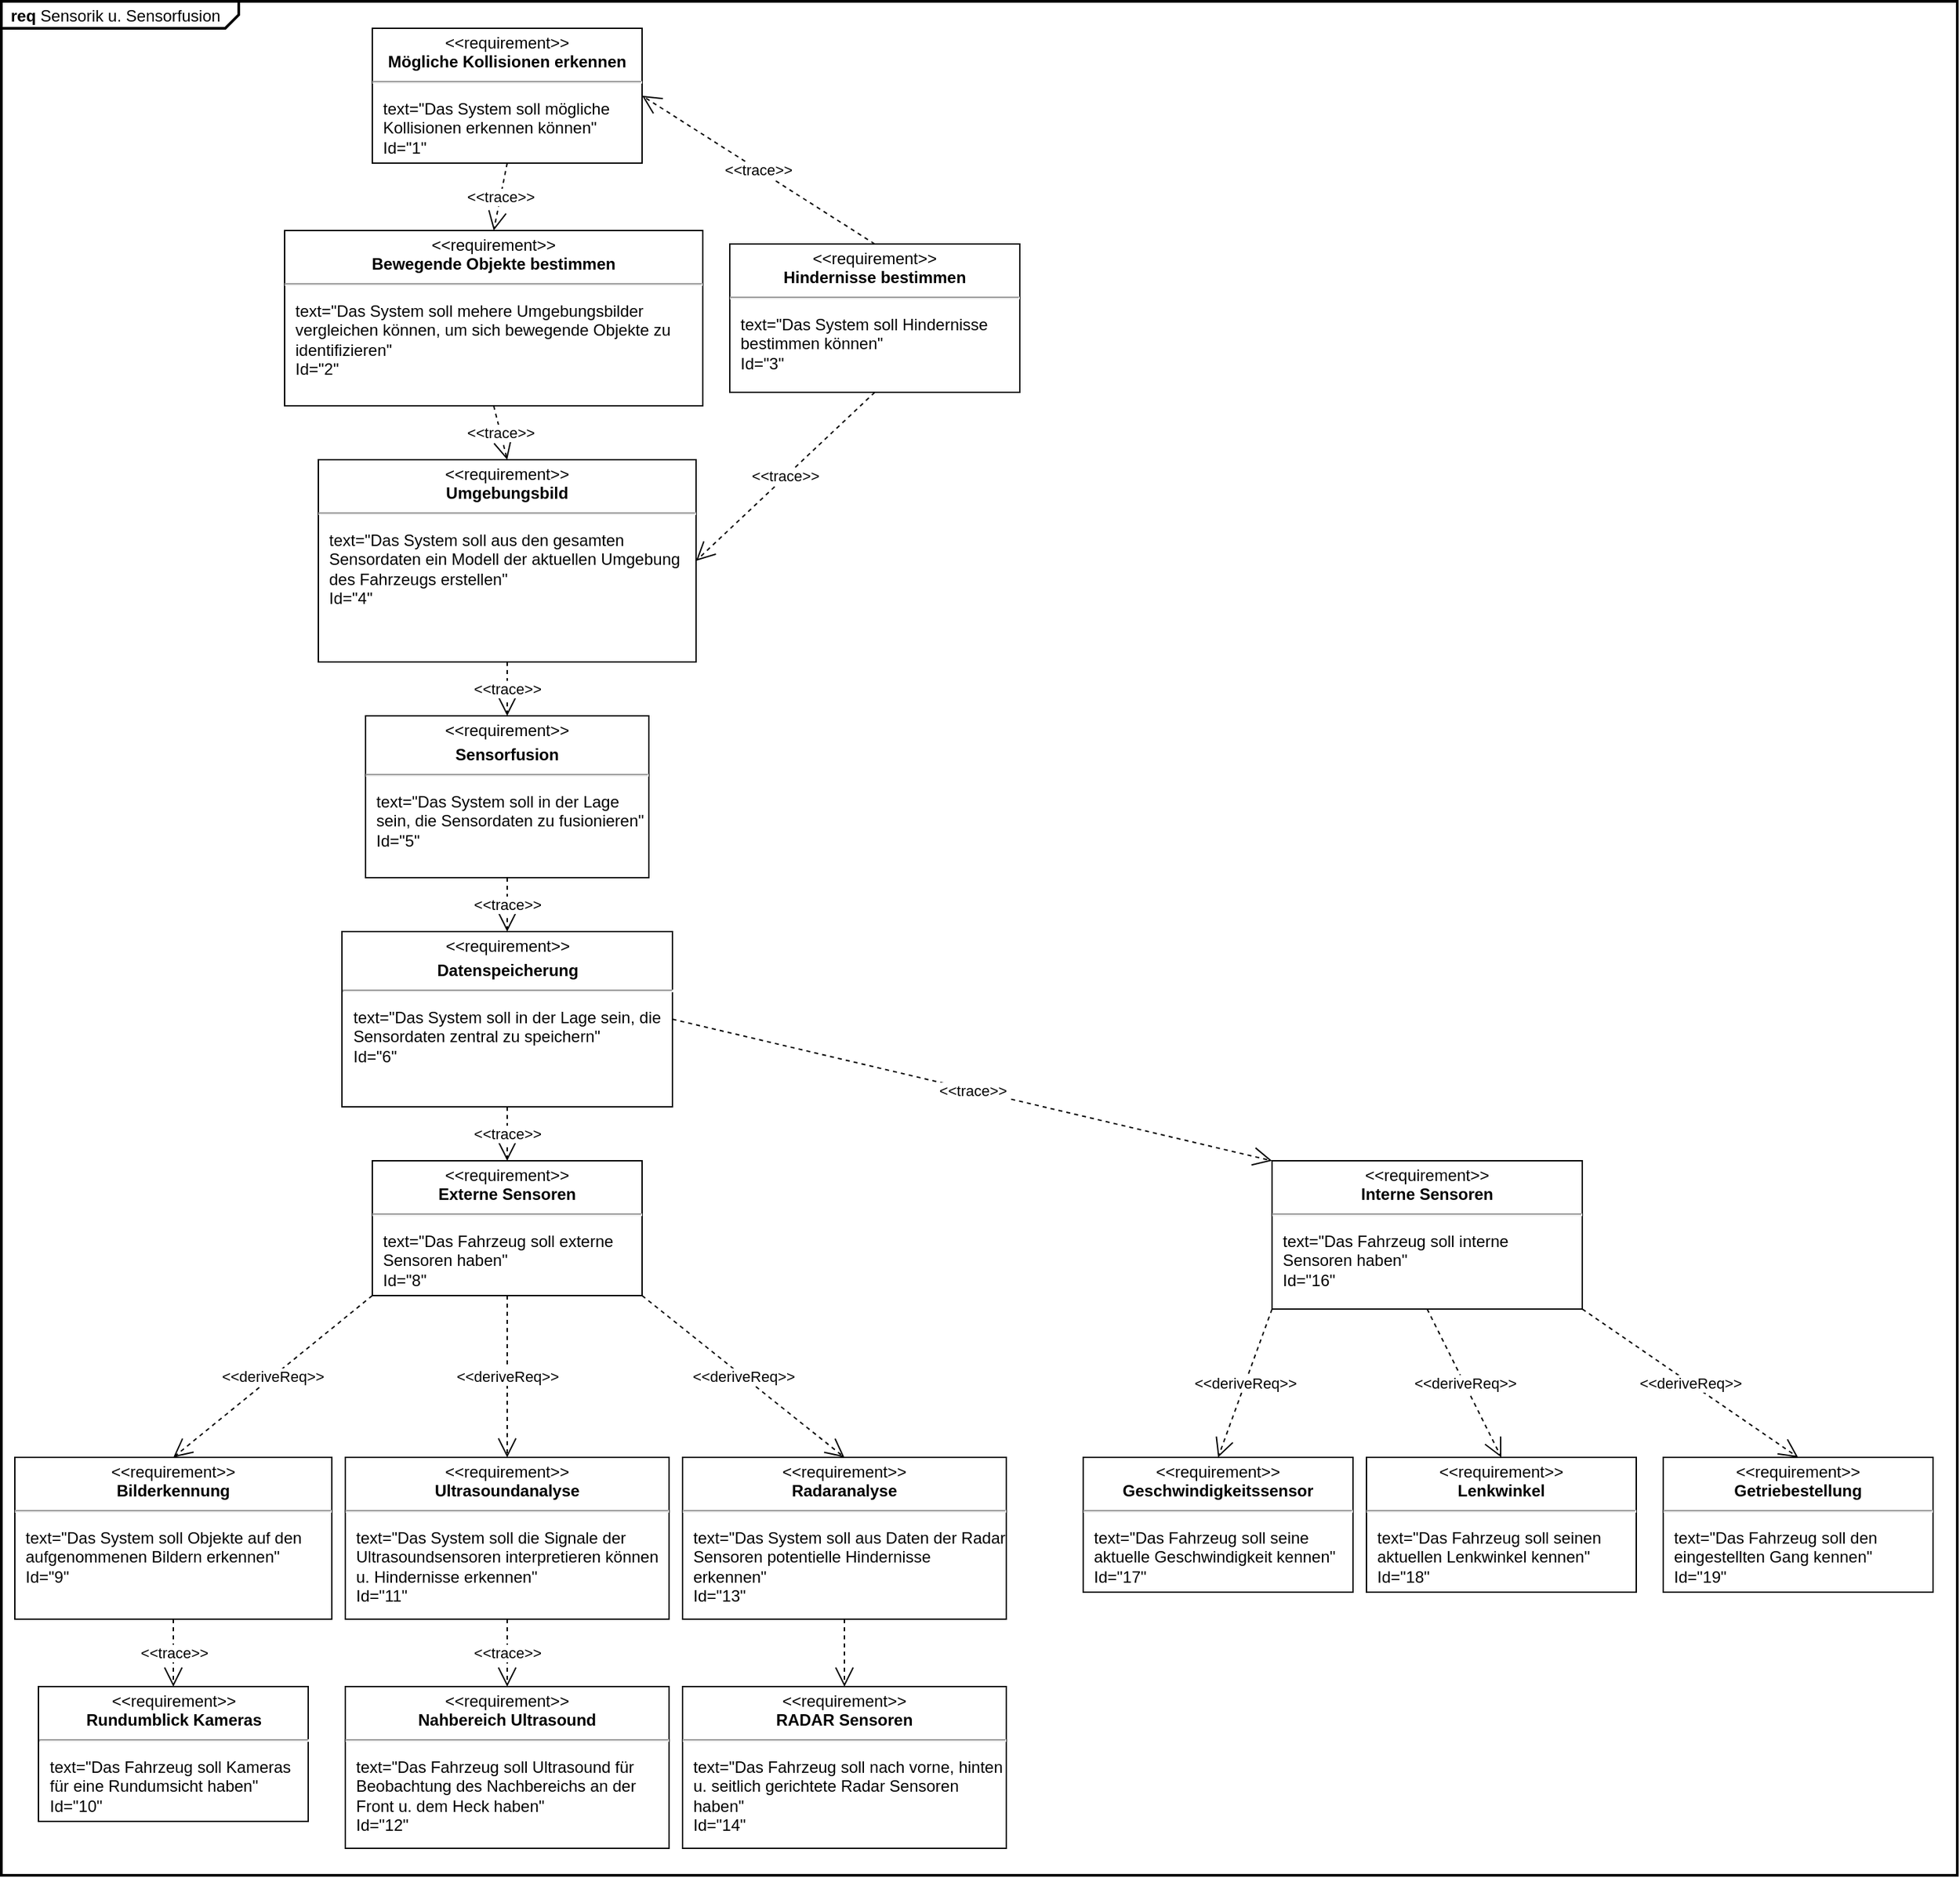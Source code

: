 <mxfile version="22.1.3" type="device">
  <diagram name="Page-1" id="cUt1Z5Ce9xikunBXRKSG">
    <mxGraphModel dx="2074" dy="2194" grid="1" gridSize="10" guides="1" tooltips="1" connect="1" arrows="1" fold="1" page="1" pageScale="1" pageWidth="850" pageHeight="1100" math="0" shadow="0">
      <root>
        <mxCell id="0" />
        <mxCell id="1" parent="0" />
        <mxCell id="ZivWDwuMXYU26zEM_INp-21" value="&lt;p style=&quot;margin:0px;margin-top:4px;margin-left:7px;text-align:left;&quot;&gt;&lt;b&gt;req&lt;/b&gt;  Sensorik u. Sensorfusion&lt;/p&gt;" style="html=1;shape=mxgraph.sysml.package;overflow=fill;labelX=176;strokeWidth=2;align=center;" parent="1" vertex="1">
          <mxGeometry x="40" y="-750" width="1450" height="1390" as="geometry" />
        </mxCell>
        <mxCell id="ZivWDwuMXYU26zEM_INp-5" value="&lt;p style=&quot;margin:0px;margin-top:4px;text-align:center;&quot;&gt;&amp;lt;&amp;lt;requirement&amp;gt;&amp;gt;&lt;br&gt;&lt;b&gt;Rundumblick Kameras&lt;/b&gt;&lt;/p&gt;&lt;hr&gt;&lt;p&gt;&lt;/p&gt;&lt;p style=&quot;margin:0px;margin-left:8px;text-align:left;&quot;&gt;text=&quot;Das Fahrzeug soll Kameras für eine Rundumsicht haben&quot;&lt;br&gt;Id=&quot;10&quot;&lt;/p&gt;" style="shape=rect;overflow=fill;html=1;whiteSpace=wrap;align=center;" parent="1" vertex="1">
          <mxGeometry x="67.5" y="500" width="200" height="100" as="geometry" />
        </mxCell>
        <mxCell id="ZivWDwuMXYU26zEM_INp-9" value="&lt;p style=&quot;margin:0px;margin-top:4px;text-align:center;&quot;&gt;&amp;lt;&amp;lt;requirement&amp;gt;&amp;gt;&lt;br&gt;&lt;b&gt;Nahbereich Ultrasound&lt;/b&gt;&lt;/p&gt;&lt;hr&gt;&lt;p&gt;&lt;/p&gt;&lt;p style=&quot;margin:0px;margin-left:8px;text-align:left;&quot;&gt;text=&quot;Das Fahrzeug soll Ultrasound für Beobachtung des Nachbereichs an der Front u. dem Heck haben&quot;&lt;br&gt;Id=&quot;12&quot;&lt;/p&gt;" style="shape=rect;overflow=fill;html=1;whiteSpace=wrap;align=center;" parent="1" vertex="1">
          <mxGeometry x="295" y="500" width="240" height="120" as="geometry" />
        </mxCell>
        <mxCell id="ZivWDwuMXYU26zEM_INp-12" value="&lt;p style=&quot;margin:0px;margin-top:4px;text-align:center;&quot;&gt;&amp;lt;&amp;lt;requirement&amp;gt;&amp;gt;&lt;br&gt;&lt;b&gt;Bilderkennung&lt;/b&gt;&lt;/p&gt;&lt;hr&gt;&lt;p&gt;&lt;/p&gt;&lt;p style=&quot;margin:0px;margin-left:8px;text-align:left;&quot;&gt;text=&quot;Das System soll Objekte auf den aufgenommenen Bildern erkennen&quot;&lt;br&gt;Id=&quot;9&quot;&lt;/p&gt;" style="shape=rect;overflow=fill;html=1;whiteSpace=wrap;align=center;" parent="1" vertex="1">
          <mxGeometry x="50" y="330" width="235" height="120" as="geometry" />
        </mxCell>
        <mxCell id="ZivWDwuMXYU26zEM_INp-13" value="&lt;p style=&quot;margin:0px;margin-top:4px;text-align:center;&quot;&gt;&amp;lt;&amp;lt;requirement&amp;gt;&amp;gt;&lt;br&gt;&lt;b&gt;Radaranalyse&lt;/b&gt;&lt;/p&gt;&lt;hr&gt;&lt;p&gt;&lt;/p&gt;&lt;p style=&quot;margin:0px;margin-left:8px;text-align:left;&quot;&gt;text=&quot;Das System soll aus Daten der Radar Sensoren potentielle Hindernisse erkennen&quot;&lt;br&gt;Id=&quot;13&quot;&lt;/p&gt;" style="shape=rect;overflow=fill;html=1;whiteSpace=wrap;align=center;" parent="1" vertex="1">
          <mxGeometry x="545" y="330" width="240" height="120" as="geometry" />
        </mxCell>
        <mxCell id="ZivWDwuMXYU26zEM_INp-14" value="&lt;p style=&quot;margin:0px;margin-top:4px;text-align:center;&quot;&gt;&amp;lt;&amp;lt;requirement&amp;gt;&amp;gt;&lt;br&gt;&lt;b&gt;Ultrasoundanalyse&lt;/b&gt;&lt;/p&gt;&lt;hr&gt;&lt;p&gt;&lt;/p&gt;&lt;p style=&quot;margin:0px;margin-left:8px;text-align:left;&quot;&gt;text=&quot;Das System soll die Signale der Ultrasoundsensoren interpretieren können u. Hindernisse erkennen&quot;&lt;br&gt;Id=&quot;11&quot;&lt;/p&gt;" style="shape=rect;overflow=fill;html=1;whiteSpace=wrap;align=center;" parent="1" vertex="1">
          <mxGeometry x="295" y="330" width="240" height="120" as="geometry" />
        </mxCell>
        <mxCell id="ZivWDwuMXYU26zEM_INp-16" value="&lt;p style=&quot;margin:0px;margin-top:4px;text-align:center;&quot;&gt;&amp;lt;&amp;lt;requirement&amp;gt;&amp;gt;&lt;br&gt;&lt;b&gt;Umgebungsbild&lt;/b&gt;&lt;/p&gt;&lt;hr&gt;&lt;p&gt;&lt;/p&gt;&lt;p style=&quot;margin:0px;margin-left:8px;text-align:left;&quot;&gt;text=&quot;Das System soll aus den gesamten Sensordaten ein Modell der aktuellen Umgebung des Fahrzeugs erstellen&quot;&lt;br&gt;Id=&quot;4&quot;&lt;/p&gt;" style="shape=rect;overflow=fill;html=1;whiteSpace=wrap;align=center;" parent="1" vertex="1">
          <mxGeometry x="275" y="-410" width="280" height="150" as="geometry" />
        </mxCell>
        <mxCell id="ZivWDwuMXYU26zEM_INp-17" value="&lt;p style=&quot;margin:0px;margin-top:4px;text-align:center;&quot;&gt;&amp;lt;&amp;lt;requirement&amp;gt;&amp;gt;&lt;br&gt;&lt;b&gt;Bewegende Objekte bestimmen&lt;/b&gt;&lt;/p&gt;&lt;hr&gt;&lt;p&gt;&lt;/p&gt;&lt;p style=&quot;margin:0px;margin-left:8px;text-align:left;&quot;&gt;text=&quot;Das System soll mehere Umgebungsbilder vergleichen können, um sich bewegende Objekte zu identifizieren&quot;&lt;br&gt;Id=&quot;2&quot;&lt;/p&gt;" style="shape=rect;overflow=fill;html=1;whiteSpace=wrap;align=center;" parent="1" vertex="1">
          <mxGeometry x="250" y="-580" width="310" height="130" as="geometry" />
        </mxCell>
        <mxCell id="ZivWDwuMXYU26zEM_INp-18" value="&lt;p style=&quot;margin:0px;margin-top:4px;text-align:center;&quot;&gt;&amp;lt;&amp;lt;requirement&amp;gt;&amp;gt;&lt;br&gt;&lt;b&gt;Mögliche Kollisionen erkennen&lt;/b&gt;&lt;/p&gt;&lt;hr&gt;&lt;p&gt;&lt;/p&gt;&lt;p style=&quot;margin:0px;margin-left:8px;text-align:left;&quot;&gt;text=&quot;Das System soll mögliche Kollisionen erkennen können&quot;&lt;br&gt;Id=&quot;1&quot;&lt;/p&gt;" style="shape=rect;overflow=fill;html=1;whiteSpace=wrap;align=center;" parent="1" vertex="1">
          <mxGeometry x="315" y="-730" width="200" height="100" as="geometry" />
        </mxCell>
        <mxCell id="ZivWDwuMXYU26zEM_INp-31" value="&amp;lt;&amp;lt;trace&amp;gt;&amp;gt;" style="endArrow=open;html=1;edgeStyle=none;endSize=12;dashed=1;rounded=0;exitX=0.5;exitY=1;exitDx=0;exitDy=0;entryX=0.5;entryY=0;entryDx=0;entryDy=0;" parent="1" source="ZivWDwuMXYU26zEM_INp-12" target="ZivWDwuMXYU26zEM_INp-5" edge="1">
          <mxGeometry x="0.002" relative="1" as="geometry">
            <mxPoint x="227" y="669" as="sourcePoint" />
            <mxPoint x="225" y="700" as="targetPoint" />
            <mxPoint as="offset" />
          </mxGeometry>
        </mxCell>
        <mxCell id="ZivWDwuMXYU26zEM_INp-32" value="&amp;lt;&amp;lt;trace&amp;gt;&amp;gt;" style="endArrow=open;html=1;edgeStyle=none;endSize=12;dashed=1;rounded=0;exitX=0.5;exitY=1;exitDx=0;exitDy=0;entryX=0.5;entryY=0;entryDx=0;entryDy=0;" parent="1" source="ZivWDwuMXYU26zEM_INp-14" target="ZivWDwuMXYU26zEM_INp-9" edge="1">
          <mxGeometry relative="1" as="geometry">
            <mxPoint x="237" y="679" as="sourcePoint" />
            <mxPoint x="235" y="710" as="targetPoint" />
          </mxGeometry>
        </mxCell>
        <mxCell id="ZivWDwuMXYU26zEM_INp-34" value="&amp;lt;&amp;lt;deriveReq&amp;gt;&amp;gt;" style="endArrow=open;html=1;edgeStyle=none;endSize=12;dashed=1;rounded=0;exitX=0;exitY=1;exitDx=0;exitDy=0;entryX=0.5;entryY=0;entryDx=0;entryDy=0;" parent="1" source="kql1UV2FeJ1EaoSSqhS6-2" target="ZivWDwuMXYU26zEM_INp-12" edge="1">
          <mxGeometry relative="1" as="geometry">
            <mxPoint x="339.5" y="30" as="sourcePoint" />
            <mxPoint x="262" y="540" as="targetPoint" />
          </mxGeometry>
        </mxCell>
        <mxCell id="ZivWDwuMXYU26zEM_INp-35" value="&amp;lt;&amp;lt;deriveReq&amp;gt;&amp;gt;" style="endArrow=open;html=1;edgeStyle=none;endSize=12;dashed=1;rounded=0;exitX=0.5;exitY=1;exitDx=0;exitDy=0;entryX=0.5;entryY=0;entryDx=0;entryDy=0;" parent="1" source="kql1UV2FeJ1EaoSSqhS6-2" target="ZivWDwuMXYU26zEM_INp-14" edge="1">
          <mxGeometry relative="1" as="geometry">
            <mxPoint x="407" y="30" as="sourcePoint" />
            <mxPoint x="272" y="550" as="targetPoint" />
          </mxGeometry>
        </mxCell>
        <mxCell id="ZivWDwuMXYU26zEM_INp-36" value="&amp;lt;&amp;lt;deriveReq&amp;gt;&amp;gt;" style="endArrow=open;html=1;edgeStyle=none;endSize=12;dashed=1;rounded=0;exitX=1;exitY=1;exitDx=0;exitDy=0;entryX=0.5;entryY=0;entryDx=0;entryDy=0;" parent="1" source="kql1UV2FeJ1EaoSSqhS6-2" target="ZivWDwuMXYU26zEM_INp-13" edge="1">
          <mxGeometry relative="1" as="geometry">
            <mxPoint x="474.5" y="30" as="sourcePoint" />
            <mxPoint x="282" y="560" as="targetPoint" />
          </mxGeometry>
        </mxCell>
        <mxCell id="ZivWDwuMXYU26zEM_INp-37" value="&amp;lt;&amp;lt;trace&amp;gt;&amp;gt;" style="endArrow=open;html=1;edgeStyle=none;endSize=12;dashed=1;rounded=0;exitX=0.5;exitY=1;exitDx=0;exitDy=0;entryX=0.5;entryY=0;entryDx=0;entryDy=0;" parent="1" source="ZivWDwuMXYU26zEM_INp-17" target="ZivWDwuMXYU26zEM_INp-16" edge="1">
          <mxGeometry relative="1" as="geometry">
            <mxPoint x="292" y="-41" as="sourcePoint" />
            <mxPoint x="290" y="-10" as="targetPoint" />
          </mxGeometry>
        </mxCell>
        <mxCell id="ZivWDwuMXYU26zEM_INp-38" value="&lt;div&gt;&amp;lt;&amp;lt;trace&amp;gt;&amp;gt;&lt;/div&gt;" style="endArrow=open;html=1;edgeStyle=none;endSize=12;dashed=1;rounded=0;exitX=0.5;exitY=1;exitDx=0;exitDy=0;entryX=0.5;entryY=0;entryDx=0;entryDy=0;" parent="1" source="ZivWDwuMXYU26zEM_INp-18" target="ZivWDwuMXYU26zEM_INp-17" edge="1">
          <mxGeometry relative="1" as="geometry">
            <mxPoint x="640" y="-700" as="sourcePoint" />
            <mxPoint x="740" y="-580" as="targetPoint" />
          </mxGeometry>
        </mxCell>
        <mxCell id="ZivWDwuMXYU26zEM_INp-39" value="&lt;p style=&quot;margin:0px;margin-top:4px;text-align:center;&quot;&gt;&amp;lt;&amp;lt;requirement&amp;gt;&amp;gt;&lt;br&gt;&lt;b&gt;Hindernisse bestimmen&lt;/b&gt;&lt;/p&gt;&lt;hr&gt;&lt;p&gt;&lt;/p&gt;&lt;p style=&quot;margin:0px;margin-left:8px;text-align:left;&quot;&gt;text=&quot;Das System soll Hindernisse bestimmen können&quot;&lt;br&gt;Id=&quot;3&quot;&lt;/p&gt;" style="shape=rect;overflow=fill;html=1;whiteSpace=wrap;align=center;" parent="1" vertex="1">
          <mxGeometry x="580" y="-570" width="215" height="110" as="geometry" />
        </mxCell>
        <mxCell id="ZivWDwuMXYU26zEM_INp-40" value="&amp;lt;&amp;lt;trace&amp;gt;&amp;gt;" style="endArrow=open;html=1;edgeStyle=none;endSize=12;dashed=1;rounded=0;exitX=0.5;exitY=0;exitDx=0;exitDy=0;entryX=1;entryY=0.5;entryDx=0;entryDy=0;" parent="1" source="ZivWDwuMXYU26zEM_INp-39" target="ZivWDwuMXYU26zEM_INp-18" edge="1">
          <mxGeometry relative="1" as="geometry">
            <mxPoint x="425" y="-910" as="sourcePoint" />
            <mxPoint x="425" y="-860" as="targetPoint" />
          </mxGeometry>
        </mxCell>
        <mxCell id="ZivWDwuMXYU26zEM_INp-42" value="&amp;lt;&amp;lt;trace&amp;gt;&amp;gt;" style="endArrow=open;html=1;edgeStyle=none;endSize=12;dashed=1;rounded=0;exitX=0.5;exitY=1;exitDx=0;exitDy=0;entryX=1;entryY=0.5;entryDx=0;entryDy=0;" parent="1" source="ZivWDwuMXYU26zEM_INp-39" target="ZivWDwuMXYU26zEM_INp-16" edge="1">
          <mxGeometry relative="1" as="geometry">
            <mxPoint x="445" y="-890" as="sourcePoint" />
            <mxPoint x="445" y="-840" as="targetPoint" />
          </mxGeometry>
        </mxCell>
        <mxCell id="ZivWDwuMXYU26zEM_INp-43" value="&lt;p style=&quot;margin:0px;margin-top:4px;text-align:center;&quot;&gt;&amp;lt;&amp;lt;requirement&amp;gt;&amp;gt;&lt;br&gt;&lt;b&gt;Getriebestellung&lt;/b&gt;&lt;/p&gt;&lt;hr&gt;&lt;p&gt;&lt;/p&gt;&lt;p style=&quot;margin:0px;margin-left:8px;text-align:left;&quot;&gt;text=&quot;Das Fahrzeug soll den eingestellten Gang kennen&quot;&lt;br&gt;Id=&quot;19&quot;&lt;/p&gt;" style="shape=rect;overflow=fill;html=1;whiteSpace=wrap;align=center;" parent="1" vertex="1">
          <mxGeometry x="1272" y="330" width="200" height="100" as="geometry" />
        </mxCell>
        <mxCell id="ZivWDwuMXYU26zEM_INp-44" value="&lt;p style=&quot;margin:0px;margin-top:4px;text-align:center;&quot;&gt;&amp;lt;&amp;lt;requirement&amp;gt;&amp;gt;&lt;br&gt;&lt;b&gt;Geschwindigkeitssensor&lt;/b&gt;&lt;/p&gt;&lt;hr&gt;&lt;p&gt;&lt;/p&gt;&lt;p style=&quot;margin:0px;margin-left:8px;text-align:left;&quot;&gt;text=&quot;Das Fahrzeug soll seine aktuelle Geschwindigkeit kennen&quot;&lt;br&gt;Id=&quot;17&quot;&lt;/p&gt;" style="shape=rect;overflow=fill;html=1;whiteSpace=wrap;align=center;" parent="1" vertex="1">
          <mxGeometry x="842" y="330" width="200" height="100" as="geometry" />
        </mxCell>
        <mxCell id="ZivWDwuMXYU26zEM_INp-45" value="&lt;p style=&quot;margin:0px;margin-top:4px;text-align:center;&quot;&gt;&amp;lt;&amp;lt;requirement&amp;gt;&amp;gt;&lt;br&gt;&lt;b&gt;Lenkwinkel&lt;/b&gt;&lt;/p&gt;&lt;hr&gt;&lt;p&gt;&lt;/p&gt;&lt;p style=&quot;margin:0px;margin-left:8px;text-align:left;&quot;&gt;text=&quot;Das Fahrzeug soll seinen aktuellen Lenkwinkel kennen&quot;&lt;br&gt;Id=&quot;18&quot;&lt;/p&gt;" style="shape=rect;overflow=fill;html=1;whiteSpace=wrap;align=center;" parent="1" vertex="1">
          <mxGeometry x="1052" y="330" width="200" height="100" as="geometry" />
        </mxCell>
        <mxCell id="kql1UV2FeJ1EaoSSqhS6-1" value="&lt;p style=&quot;margin:0px;margin-top:4px;text-align:center;&quot;&gt;&amp;lt;&amp;lt;requirement&amp;gt;&amp;gt;&lt;br&gt;&lt;b&gt;Interne Sensoren&lt;/b&gt;&lt;/p&gt;&lt;hr&gt;&lt;p&gt;&lt;/p&gt;&lt;p style=&quot;margin:0px;margin-left:8px;text-align:left;&quot;&gt;text=&quot;Das Fahrzeug soll interne Sensoren haben&quot;&lt;br&gt;Id=&quot;16&quot;&lt;/p&gt;" style="shape=rect;overflow=fill;html=1;whiteSpace=wrap;align=center;" parent="1" vertex="1">
          <mxGeometry x="982" y="110" width="230" height="110" as="geometry" />
        </mxCell>
        <mxCell id="kql1UV2FeJ1EaoSSqhS6-2" value="&lt;p style=&quot;margin:0px;margin-top:4px;text-align:center;&quot;&gt;&amp;lt;&amp;lt;requirement&amp;gt;&amp;gt;&lt;br&gt;&lt;b&gt;Externe Sensoren&lt;/b&gt;&lt;/p&gt;&lt;hr&gt;&lt;p&gt;&lt;/p&gt;&lt;p style=&quot;margin:0px;margin-left:8px;text-align:left;&quot;&gt;text=&quot;Das Fahrzeug soll externe Sensoren haben&quot;&lt;br&gt;Id=&quot;8&quot;&lt;/p&gt;" style="shape=rect;overflow=fill;html=1;whiteSpace=wrap;align=center;" parent="1" vertex="1">
          <mxGeometry x="315" y="110" width="200" height="100" as="geometry" />
        </mxCell>
        <mxCell id="kql1UV2FeJ1EaoSSqhS6-3" value="&amp;lt;&amp;lt;trace&amp;gt;&amp;gt;" style="endArrow=open;html=1;edgeStyle=none;endSize=12;dashed=1;rounded=0;entryX=0.5;entryY=0;entryDx=0;entryDy=0;exitX=0.5;exitY=1;exitDx=0;exitDy=0;" parent="1" target="kql1UV2FeJ1EaoSSqhS6-2" edge="1" source="Xa42C8FGXvbnhTCfCQw9-4">
          <mxGeometry relative="1" as="geometry">
            <mxPoint x="415" y="60" as="sourcePoint" />
            <mxPoint x="423" y="-240" as="targetPoint" />
          </mxGeometry>
        </mxCell>
        <mxCell id="kql1UV2FeJ1EaoSSqhS6-4" value="&amp;lt;&amp;lt;deriveReq&amp;gt;&amp;gt;" style="endArrow=open;html=1;edgeStyle=none;endSize=12;dashed=1;rounded=0;exitX=0;exitY=1;exitDx=0;exitDy=0;entryX=0.5;entryY=0;entryDx=0;entryDy=0;" parent="1" source="kql1UV2FeJ1EaoSSqhS6-1" target="ZivWDwuMXYU26zEM_INp-44" edge="1">
          <mxGeometry relative="1" as="geometry">
            <mxPoint x="427" y="230" as="sourcePoint" />
            <mxPoint x="435" y="350" as="targetPoint" />
          </mxGeometry>
        </mxCell>
        <mxCell id="kql1UV2FeJ1EaoSSqhS6-5" value="&amp;lt;&amp;lt;deriveReq&amp;gt;&amp;gt;" style="endArrow=open;html=1;edgeStyle=none;endSize=12;dashed=1;rounded=0;exitX=0.5;exitY=1;exitDx=0;exitDy=0;entryX=0.5;entryY=0;entryDx=0;entryDy=0;" parent="1" source="kql1UV2FeJ1EaoSSqhS6-1" target="ZivWDwuMXYU26zEM_INp-45" edge="1">
          <mxGeometry relative="1" as="geometry">
            <mxPoint x="437" y="240" as="sourcePoint" />
            <mxPoint x="445" y="360" as="targetPoint" />
          </mxGeometry>
        </mxCell>
        <mxCell id="kql1UV2FeJ1EaoSSqhS6-6" value="&amp;lt;&amp;lt;deriveReq&amp;gt;&amp;gt;" style="endArrow=open;html=1;edgeStyle=none;endSize=12;dashed=1;rounded=0;exitX=1;exitY=1;exitDx=0;exitDy=0;entryX=0.5;entryY=0;entryDx=0;entryDy=0;" parent="1" source="kql1UV2FeJ1EaoSSqhS6-1" target="ZivWDwuMXYU26zEM_INp-43" edge="1">
          <mxGeometry relative="1" as="geometry">
            <mxPoint x="447" y="250" as="sourcePoint" />
            <mxPoint x="455" y="370" as="targetPoint" />
          </mxGeometry>
        </mxCell>
        <mxCell id="kql1UV2FeJ1EaoSSqhS6-7" value="&amp;lt;&amp;lt;trace&amp;gt;&amp;gt;" style="endArrow=open;html=1;edgeStyle=none;endSize=12;dashed=1;rounded=0;exitX=1;exitY=0.5;exitDx=0;exitDy=0;entryX=0;entryY=0;entryDx=0;entryDy=0;" parent="1" source="Xa42C8FGXvbnhTCfCQw9-4" target="kql1UV2FeJ1EaoSSqhS6-1" edge="1">
          <mxGeometry relative="1" as="geometry">
            <mxPoint x="515" y="10" as="sourcePoint" />
            <mxPoint x="463" y="-200" as="targetPoint" />
          </mxGeometry>
        </mxCell>
        <mxCell id="-LhFyR1HotX3XMiDyxFP-3" value="&amp;lt;&amp;lt;trace&amp;gt;&amp;gt;" style="endArrow=open;html=1;edgeStyle=none;endSize=12;dashed=1;rounded=0;exitX=0.5;exitY=1;exitDx=0;exitDy=0;entryX=0.5;entryY=0;entryDx=0;entryDy=0;" parent="1" source="ZivWDwuMXYU26zEM_INp-16" target="Xa42C8FGXvbnhTCfCQw9-3" edge="1">
          <mxGeometry relative="1" as="geometry">
            <mxPoint x="415" y="-410" as="sourcePoint" />
            <mxPoint x="415" y="-360" as="targetPoint" />
          </mxGeometry>
        </mxCell>
        <mxCell id="Xa42C8FGXvbnhTCfCQw9-1" value="" style="endArrow=open;html=1;edgeStyle=none;endSize=12;dashed=1;rounded=0;exitX=0.5;exitY=1;exitDx=0;exitDy=0;" edge="1" parent="1" source="ZivWDwuMXYU26zEM_INp-13" target="ZivWDwuMXYU26zEM_INp-10">
          <mxGeometry relative="1" as="geometry">
            <mxPoint x="665" y="450" as="sourcePoint" />
            <mxPoint x="665" y="660" as="targetPoint" />
          </mxGeometry>
        </mxCell>
        <mxCell id="ZivWDwuMXYU26zEM_INp-10" value="&lt;p style=&quot;margin:0px;margin-top:4px;text-align:center;&quot;&gt;&amp;lt;&amp;lt;requirement&amp;gt;&amp;gt;&lt;br&gt;&lt;b&gt;RADAR Sensoren&lt;/b&gt;&lt;/p&gt;&lt;hr&gt;&lt;p&gt;&lt;/p&gt;&lt;p style=&quot;margin:0px;margin-left:8px;text-align:left;&quot;&gt;text=&quot;Das Fahrzeug soll nach vorne, hinten u. seitlich gerichtete Radar Sensoren haben&quot;&lt;br&gt;Id=&quot;14&quot;&lt;/p&gt;" style="shape=rect;overflow=fill;html=1;whiteSpace=wrap;align=center;" parent="1" vertex="1">
          <mxGeometry x="545" y="500" width="240" height="120" as="geometry" />
        </mxCell>
        <mxCell id="Xa42C8FGXvbnhTCfCQw9-3" value="&lt;p style=&quot;margin:0px;margin-top:4px;text-align:center;&quot;&gt;&amp;lt;&amp;lt;requirement&amp;gt;&amp;gt;&lt;b&gt;&lt;br&gt;&lt;/b&gt;&lt;/p&gt;&lt;p style=&quot;margin:0px;margin-top:4px;text-align:center;&quot;&gt;&lt;b&gt;Sensorfusion&lt;/b&gt;&lt;br&gt;&lt;/p&gt;&lt;hr&gt;&lt;p&gt;&lt;/p&gt;&lt;p style=&quot;margin:0px;margin-left:8px;text-align:left;&quot;&gt;text=&quot;Das System soll in der Lage sein, die Sensordaten zu fusionieren&quot;&lt;br&gt;Id=&quot;5&quot;&lt;/p&gt;" style="shape=rect;overflow=fill;html=1;whiteSpace=wrap;align=center;" vertex="1" parent="1">
          <mxGeometry x="310" y="-220" width="210" height="120" as="geometry" />
        </mxCell>
        <mxCell id="Xa42C8FGXvbnhTCfCQw9-4" value="&lt;p style=&quot;margin:0px;margin-top:4px;text-align:center;&quot;&gt;&amp;lt;&amp;lt;requirement&amp;gt;&amp;gt;&lt;b&gt;&lt;br&gt;&lt;/b&gt;&lt;/p&gt;&lt;p style=&quot;margin:0px;margin-top:4px;text-align:center;&quot;&gt;&lt;b&gt;Datenspeicherung&lt;/b&gt;&lt;br&gt;&lt;/p&gt;&lt;hr&gt;&lt;p&gt;&lt;/p&gt;&lt;p style=&quot;margin:0px;margin-left:8px;text-align:left;&quot;&gt;text=&quot;Das System soll in der Lage sein, die Sensordaten zentral zu speichern&quot;&lt;br&gt;Id=&quot;6&quot;&lt;/p&gt;" style="shape=rect;overflow=fill;html=1;whiteSpace=wrap;align=center;" vertex="1" parent="1">
          <mxGeometry x="292.5" y="-60" width="245" height="130" as="geometry" />
        </mxCell>
        <mxCell id="Xa42C8FGXvbnhTCfCQw9-5" value="&amp;lt;&amp;lt;trace&amp;gt;&amp;gt;" style="endArrow=open;html=1;edgeStyle=none;endSize=12;dashed=1;rounded=0;exitX=0.5;exitY=1;exitDx=0;exitDy=0;entryX=0.5;entryY=0;entryDx=0;entryDy=0;" edge="1" parent="1" source="Xa42C8FGXvbnhTCfCQw9-3" target="Xa42C8FGXvbnhTCfCQw9-4">
          <mxGeometry relative="1" as="geometry">
            <mxPoint x="740" y="-210" as="sourcePoint" />
            <mxPoint x="740" y="-140" as="targetPoint" />
          </mxGeometry>
        </mxCell>
      </root>
    </mxGraphModel>
  </diagram>
</mxfile>
